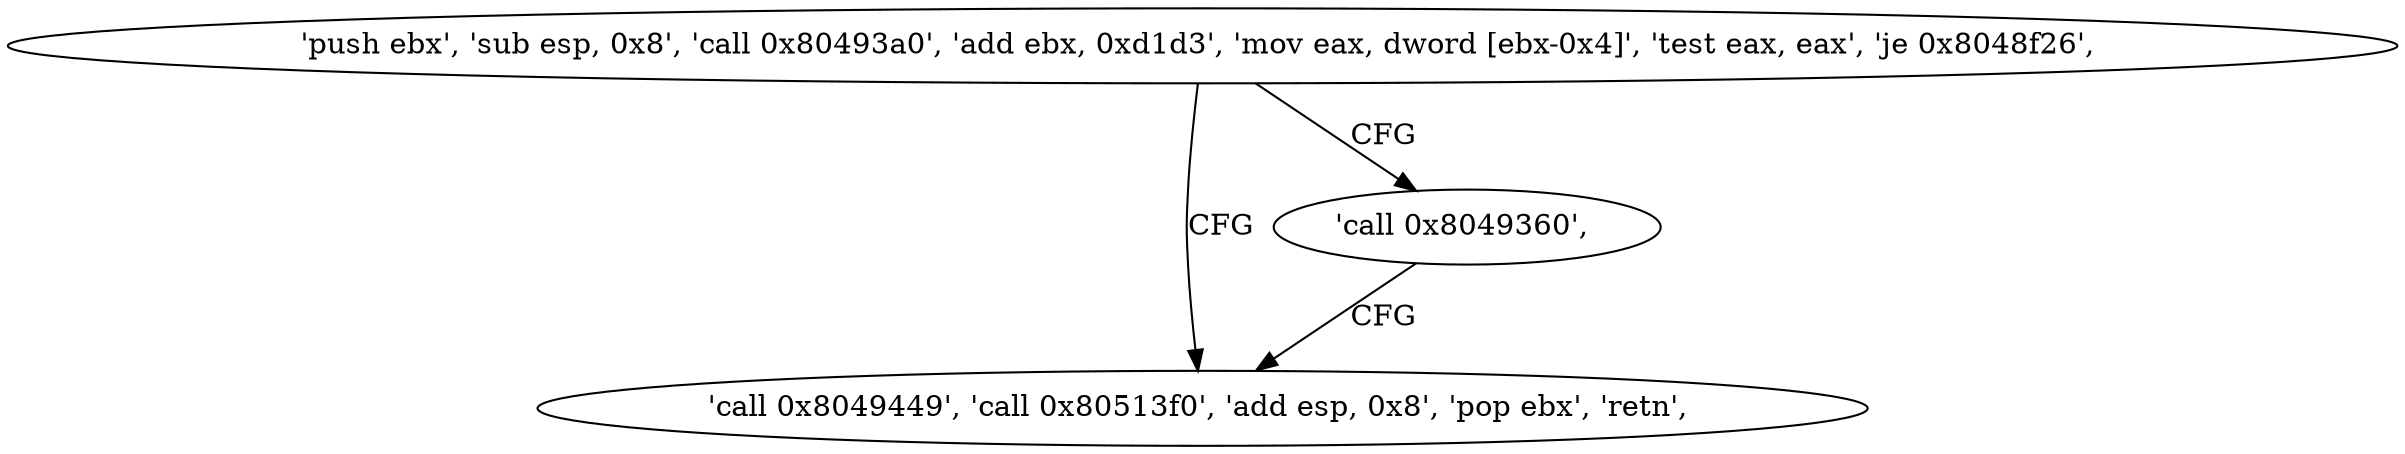 digraph "func" {
"134516488" [label = "'push ebx', 'sub esp, 0x8', 'call 0x80493a0', 'add ebx, 0xd1d3', 'mov eax, dword [ebx-0x4]', 'test eax, eax', 'je 0x8048f26', " ]
"134516518" [label = "'call 0x8049449', 'call 0x80513f0', 'add esp, 0x8', 'pop ebx', 'retn', " ]
"134516513" [label = "'call 0x8049360', " ]
"134516488" -> "134516518" [ label = "CFG" ]
"134516488" -> "134516513" [ label = "CFG" ]
"134516513" -> "134516518" [ label = "CFG" ]
}
